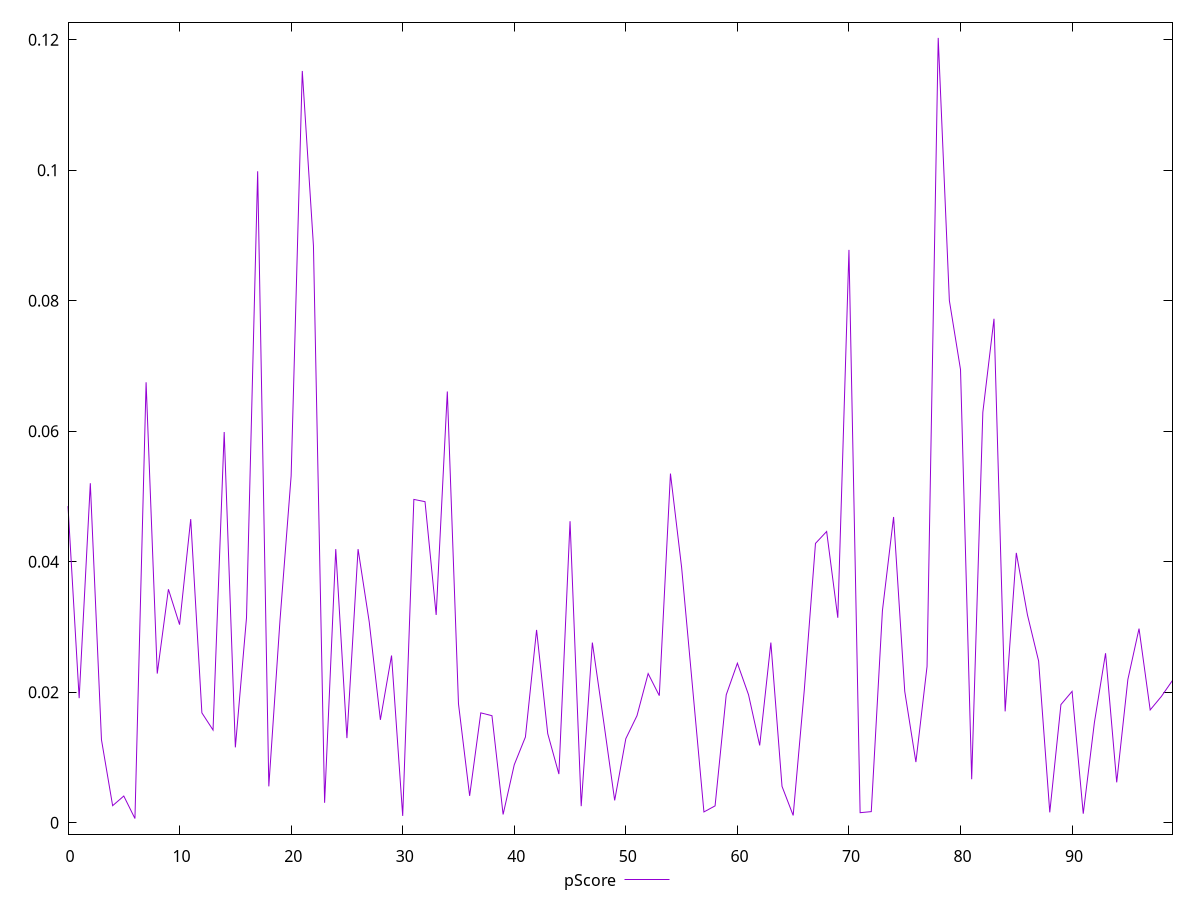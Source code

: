 reset

$pScore <<EOF
0 0.0485179295355877
1 0.019084420967003246
2 0.05202913455553043
3 0.012711251517514954
4 0.0026055402441430564
5 0.004084856484931454
6 0.0006366897925997317
7 0.0675001620752731
8 0.022851193387210367
9 0.035773522860341356
10 0.03035475455629072
11 0.046530917357135104
12 0.016831611602176555
13 0.014195249530410736
14 0.05987033976295658
15 0.011538513191273303
16 0.03140776265779627
17 0.09983511738847506
18 0.005567209093841896
19 0.03098201286566349
20 0.053133475231698146
21 0.11521316193647624
22 0.08841816618555004
23 0.003052033690564948
24 0.04192712360233858
25 0.01296065267351948
26 0.04192712360233858
27 0.030771422534947024
28 0.01576083492467928
29 0.02562045674931468
30 0.0010384321870632318
31 0.04954451668400489
32 0.049199821503272956
33 0.03183968089038708
34 0.06608374208368378
35 0.018219332064178806
36 0.00410947639539383
37 0.016831611602176555
38 0.016394318736598912
39 0.0012590656687628266
40 0.008882846124756039
41 0.013129805728730237
42 0.029539158547564226
43 0.01365148999608845
44 0.007448430505308246
45 0.04620811429726429
46 0.00253080330622496
47 0.027599638242639002
48 0.015657804583563473
49 0.003414889950353883
50 0.012876946010916879
51 0.016394318736598912
52 0.022851193387210367
53 0.019468402471985002
54 0.05350700133439207
55 0.03912521948071146
56 0.02039654360278248
57 0.001646804316656203
58 0.0025753662550380696
59 0.019598208304001496
60 0.024439481433582877
61 0.019598208304001496
62 0.011839543919636708
63 0.027599638242639002
64 0.005567209093841896
65 0.0011090200419310858
66 0.02039654360278248
67 0.042808143615377436
68 0.04462889644965573
69 0.03140776265779627
70 0.08778979045568092
71 0.001530559336258397
72 0.001693996733754699
73 0.03249932731513805
74 0.04685608090693899
75 0.020126671626705173
76 0.009285641135618306
77 0.023951088700818468
78 0.12028022848380648
79 0.08002635500313393
80 0.0694378350189514
81 0.006658205775860293
82 0.06289739600370814
83 0.07723192809508672
84 0.017054882374674174
85 0.041350355165768904
86 0.03183968089038708
87 0.024770916510083674
88 0.0015830817296657584
89 0.01809918163789842
90 0.020126671626705173
91 0.001376172175326873
92 0.015352980003160599
93 0.025968842735663134
94 0.006181374979080112
95 0.02195093823907268
96 0.02974086749130489
97 0.01728129684852109
98 0.01933950708755
99 0.02180458082083714
EOF

set key outside below
set xrange [0:99]
set yrange [-0.0017561809812244034:0.12267309925763062]
set trange [-0.0017561809812244034:0.12267309925763062]
set terminal svg size 640, 500 enhanced background rgb 'white'
set output "reports/report_00028_2021-02-24T12-49-42.674Z/max-potential-fid/samples/astro/pScore/values.svg"

plot $pScore title "pScore" with line

reset
